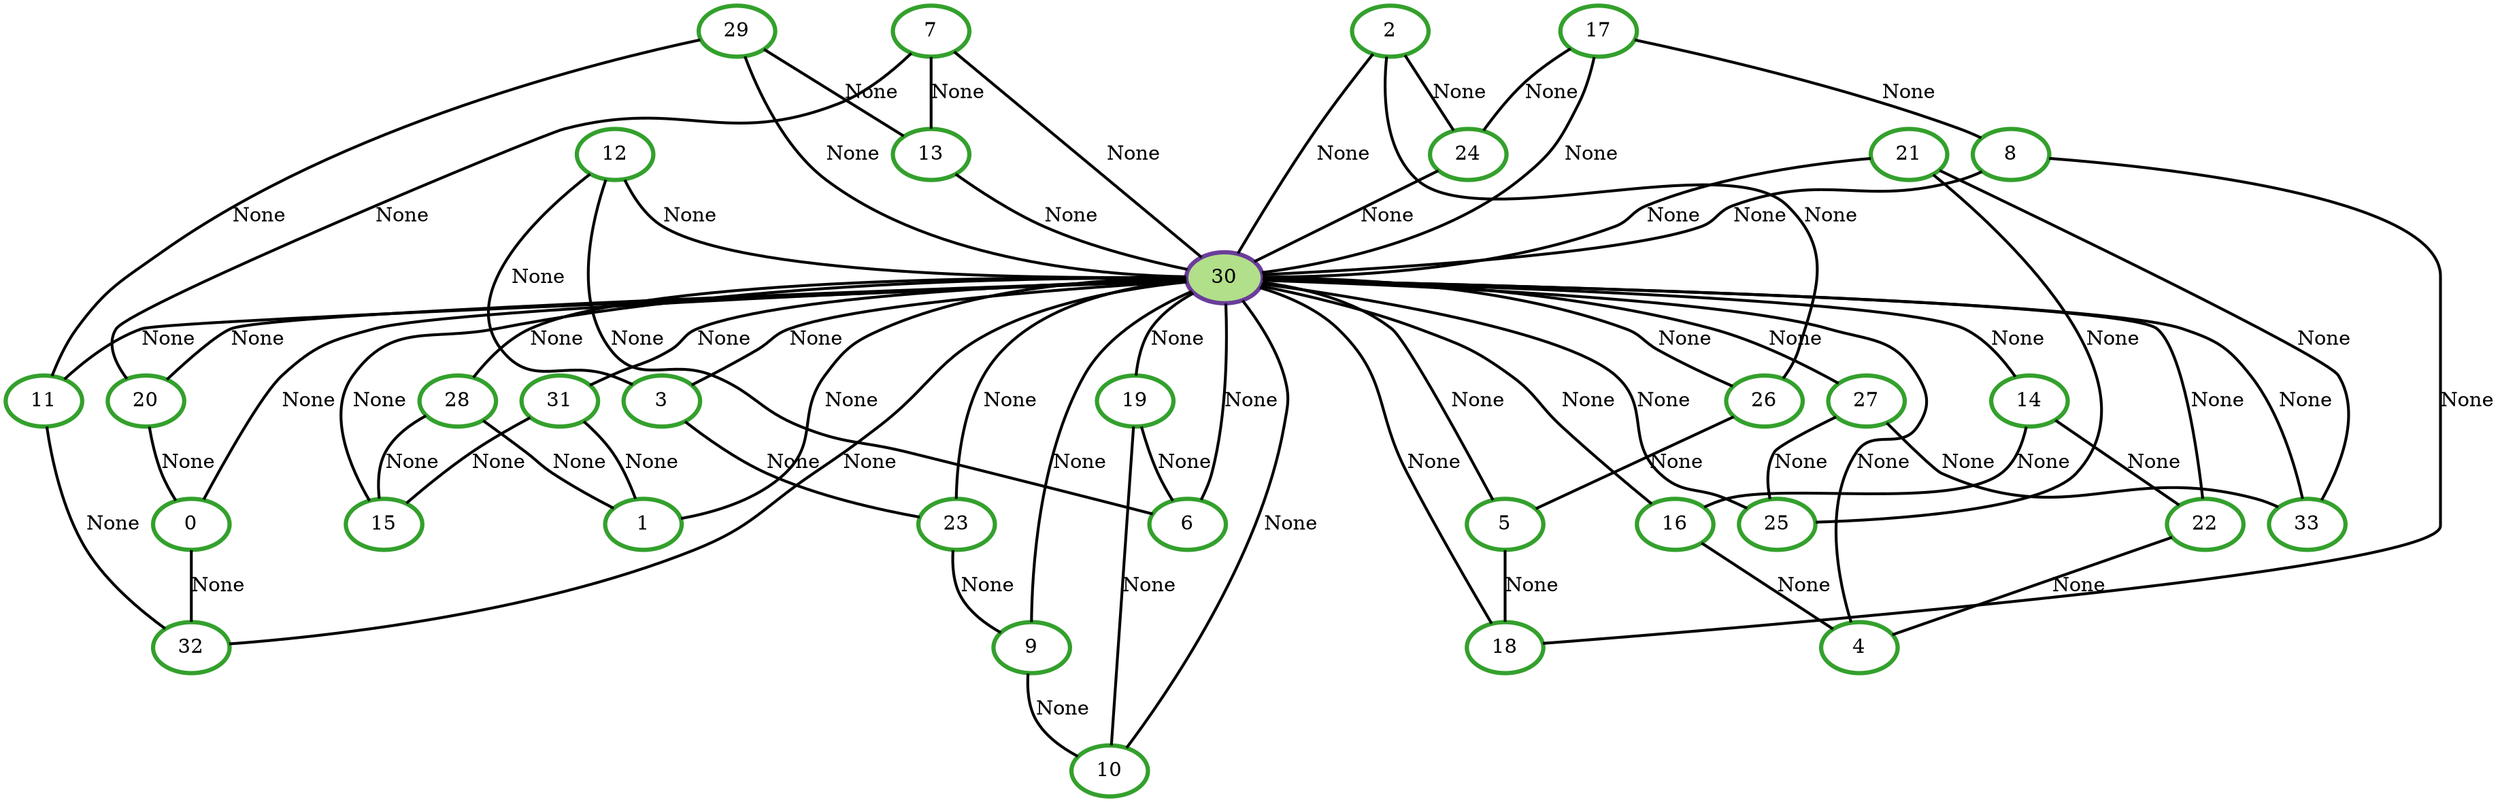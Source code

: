 graph G {
    0 [penwidth=3,label="0",color=4, colorscheme=paired12]
    1 [penwidth=3,label="1",color=4, colorscheme=paired12]
    2 [penwidth=3,label="2",color=4, colorscheme=paired12]
    3 [penwidth=3,label="3",color=4, colorscheme=paired12]
    4 [penwidth=3,label="4",color=4, colorscheme=paired12]
    5 [penwidth=3,label="5",color=4, colorscheme=paired12]
    6 [penwidth=3,label="6",color=4, colorscheme=paired12]
    7 [penwidth=3,label="7",color=4, colorscheme=paired12]
    8 [penwidth=3,label="8",color=4, colorscheme=paired12]
    9 [penwidth=3,label="9",color=4, colorscheme=paired12]
    10 [penwidth=3,label="10",color=4, colorscheme=paired12]
    11 [penwidth=3,label="11",color=4, colorscheme=paired12]
    12 [penwidth=3,label="12",color=4, colorscheme=paired12]
    13 [penwidth=3,label="13",color=4, colorscheme=paired12]
    14 [penwidth=3,label="14",color=4, colorscheme=paired12]
    15 [penwidth=3,label="15",color=4, colorscheme=paired12]
    16 [penwidth=3,label="16",color=4, colorscheme=paired12]
    17 [penwidth=3,label="17",color=4, colorscheme=paired12]
    18 [penwidth=3,label="18",color=4, colorscheme=paired12]
    19 [penwidth=3,label="19",color=4, colorscheme=paired12]
    20 [penwidth=3,label="20",color=4, colorscheme=paired12]
    21 [penwidth=3,label="21",color=4, colorscheme=paired12]
    22 [penwidth=3,label="22",color=4, colorscheme=paired12]
    23 [penwidth=3,label="23",color=4, colorscheme=paired12]
    24 [penwidth=3,label="24",color=4, colorscheme=paired12]
    25 [penwidth=3,label="25",color=4, colorscheme=paired12]
    26 [penwidth=3,label="26",color=4, colorscheme=paired12]
    27 [penwidth=3,label="27",color=4, colorscheme=paired12]
    28 [penwidth=3,label="28",color=4, colorscheme=paired12]
    29 [penwidth=3,label="29",color=4, colorscheme=paired12]
    30 [penwidth=3,label="30",color=10, colorscheme=paired12,style=filled,fillcolor=3]
    31 [penwidth=3,label="31",color=4, colorscheme=paired12]
    32 [penwidth=3,label="32",color=4, colorscheme=paired12]
    33 [penwidth=3,label="33",color=4, colorscheme=paired12]

    30--29 [penwidth=2,label="None"]
    30--23 [penwidth=2,label="None"]
    30--15 [penwidth=2,label="None"]
    12--6 [penwidth=2,label="None"]
    30--4 [penwidth=2,label="None"]
    29--13 [penwidth=2,label="None"]
    14--16 [penwidth=2,label="None"]
    22--4 [penwidth=2,label="None"]
    3--23 [penwidth=2,label="None"]
    30--0 [penwidth=2,label="None"]
    30--19 [penwidth=2,label="None"]
    14--22 [penwidth=2,label="None"]
    30--31 [penwidth=2,label="None"]
    21--25 [penwidth=2,label="None"]
    30--11 [penwidth=2,label="None"]
    10--30 [penwidth=2,label="None"]
    19--6 [penwidth=2,label="None"]
    28--1 [penwidth=2,label="None"]
    26--5 [penwidth=2,label="None"]
    30--27 [penwidth=2,label="None"]
    30--25 [penwidth=2,label="None"]
    8--18 [penwidth=2,label="None"]
    2--30 [penwidth=2,label="None"]
    20--0 [penwidth=2,label="None"]
    30--3 [penwidth=2,label="None"]
    27--25 [penwidth=2,label="None"]
    12--30 [penwidth=2,label="None"]
    7--20 [penwidth=2,label="None"]
    30--5 [penwidth=2,label="None"]
    28--15 [penwidth=2,label="None"]
    17--24 [penwidth=2,label="None"]
    1--30 [penwidth=2,label="None"]
    27--33 [penwidth=2,label="None"]
    30--28 [penwidth=2,label="None"]
    23--9 [penwidth=2,label="None"]
    29--11 [penwidth=2,label="None"]
    16--4 [penwidth=2,label="None"]
    30--26 [penwidth=2,label="None"]
    0--32 [penwidth=2,label="None"]
    30--6 [penwidth=2,label="None"]
    31--15 [penwidth=2,label="None"]
    21--33 [penwidth=2,label="None"]
    24--30 [penwidth=2,label="None"]
    17--8 [penwidth=2,label="None"]
    9--10 [penwidth=2,label="None"]
    21--30 [penwidth=2,label="None"]
    17--30 [penwidth=2,label="None"]
    19--10 [penwidth=2,label="None"]
    2--26 [penwidth=2,label="None"]
    5--18 [penwidth=2,label="None"]
    13--30 [penwidth=2,label="None"]
    8--30 [penwidth=2,label="None"]
    30--22 [penwidth=2,label="None"]
    7--13 [penwidth=2,label="None"]
    33--30 [penwidth=2,label="None"]
    11--32 [penwidth=2,label="None"]
    7--30 [penwidth=2,label="None"]
    30--14 [penwidth=2,label="None"]
    30--32 [penwidth=2,label="None"]
    30--9 [penwidth=2,label="None"]
    12--3 [penwidth=2,label="None"]
    30--20 [penwidth=2,label="None"]
    30--18 [penwidth=2,label="None"]
    31--1 [penwidth=2,label="None"]
    2--24 [penwidth=2,label="None"]
    16--30 [penwidth=2,label="None"]
}